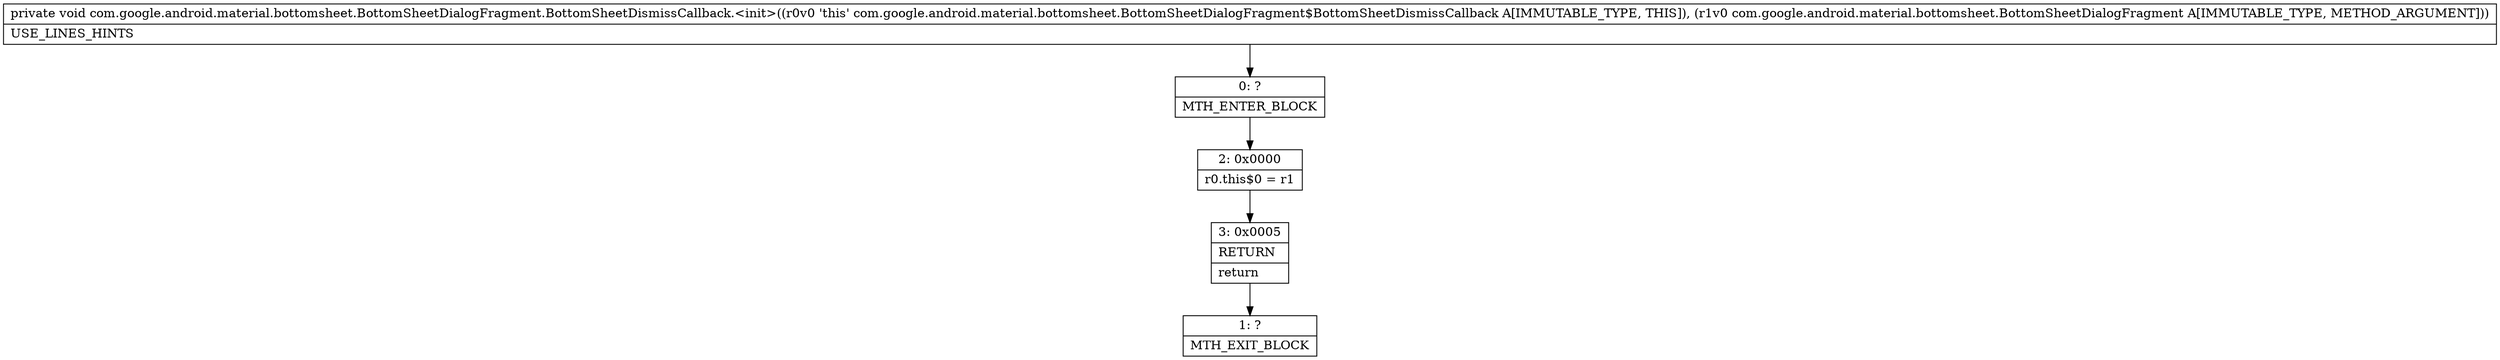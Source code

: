 digraph "CFG forcom.google.android.material.bottomsheet.BottomSheetDialogFragment.BottomSheetDismissCallback.\<init\>(Lcom\/google\/android\/material\/bottomsheet\/BottomSheetDialogFragment;)V" {
Node_0 [shape=record,label="{0\:\ ?|MTH_ENTER_BLOCK\l}"];
Node_2 [shape=record,label="{2\:\ 0x0000|r0.this$0 = r1\l}"];
Node_3 [shape=record,label="{3\:\ 0x0005|RETURN\l|return\l}"];
Node_1 [shape=record,label="{1\:\ ?|MTH_EXIT_BLOCK\l}"];
MethodNode[shape=record,label="{private void com.google.android.material.bottomsheet.BottomSheetDialogFragment.BottomSheetDismissCallback.\<init\>((r0v0 'this' com.google.android.material.bottomsheet.BottomSheetDialogFragment$BottomSheetDismissCallback A[IMMUTABLE_TYPE, THIS]), (r1v0 com.google.android.material.bottomsheet.BottomSheetDialogFragment A[IMMUTABLE_TYPE, METHOD_ARGUMENT]))  | USE_LINES_HINTS\l}"];
MethodNode -> Node_0;Node_0 -> Node_2;
Node_2 -> Node_3;
Node_3 -> Node_1;
}

